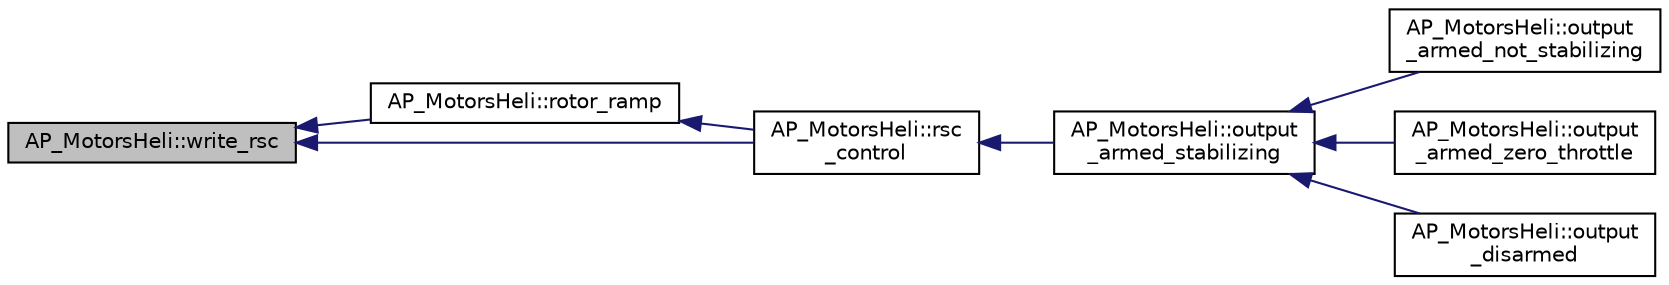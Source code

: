 digraph "AP_MotorsHeli::write_rsc"
{
 // INTERACTIVE_SVG=YES
  edge [fontname="Helvetica",fontsize="10",labelfontname="Helvetica",labelfontsize="10"];
  node [fontname="Helvetica",fontsize="10",shape=record];
  rankdir="LR";
  Node1 [label="AP_MotorsHeli::write_rsc",height=0.2,width=0.4,color="black", fillcolor="grey75", style="filled" fontcolor="black"];
  Node1 -> Node2 [dir="back",color="midnightblue",fontsize="10",style="solid",fontname="Helvetica"];
  Node2 [label="AP_MotorsHeli::rotor_ramp",height=0.2,width=0.4,color="black", fillcolor="white", style="filled",URL="$classAP__MotorsHeli.html#a9304ace27b941e28e8427d3c21bfb2eb"];
  Node2 -> Node3 [dir="back",color="midnightblue",fontsize="10",style="solid",fontname="Helvetica"];
  Node3 [label="AP_MotorsHeli::rsc\l_control",height=0.2,width=0.4,color="black", fillcolor="white", style="filled",URL="$classAP__MotorsHeli.html#a550e49233caad251454b835e0d083187"];
  Node3 -> Node4 [dir="back",color="midnightblue",fontsize="10",style="solid",fontname="Helvetica"];
  Node4 [label="AP_MotorsHeli::output\l_armed_stabilizing",height=0.2,width=0.4,color="black", fillcolor="white", style="filled",URL="$classAP__MotorsHeli.html#a85918ee9be140eee1738ca2898fc6513"];
  Node4 -> Node5 [dir="back",color="midnightblue",fontsize="10",style="solid",fontname="Helvetica"];
  Node5 [label="AP_MotorsHeli::output\l_armed_not_stabilizing",height=0.2,width=0.4,color="black", fillcolor="white", style="filled",URL="$classAP__MotorsHeli.html#af02bef1b954fa23247b9940113c9a59a"];
  Node4 -> Node6 [dir="back",color="midnightblue",fontsize="10",style="solid",fontname="Helvetica"];
  Node6 [label="AP_MotorsHeli::output\l_armed_zero_throttle",height=0.2,width=0.4,color="black", fillcolor="white", style="filled",URL="$classAP__MotorsHeli.html#ad5752cdd84e25803d1889ac66817c221"];
  Node4 -> Node7 [dir="back",color="midnightblue",fontsize="10",style="solid",fontname="Helvetica"];
  Node7 [label="AP_MotorsHeli::output\l_disarmed",height=0.2,width=0.4,color="black", fillcolor="white", style="filled",URL="$classAP__MotorsHeli.html#a82bbdd9f88cb6a1e2ab13fafddafe639"];
  Node1 -> Node3 [dir="back",color="midnightblue",fontsize="10",style="solid",fontname="Helvetica"];
}

